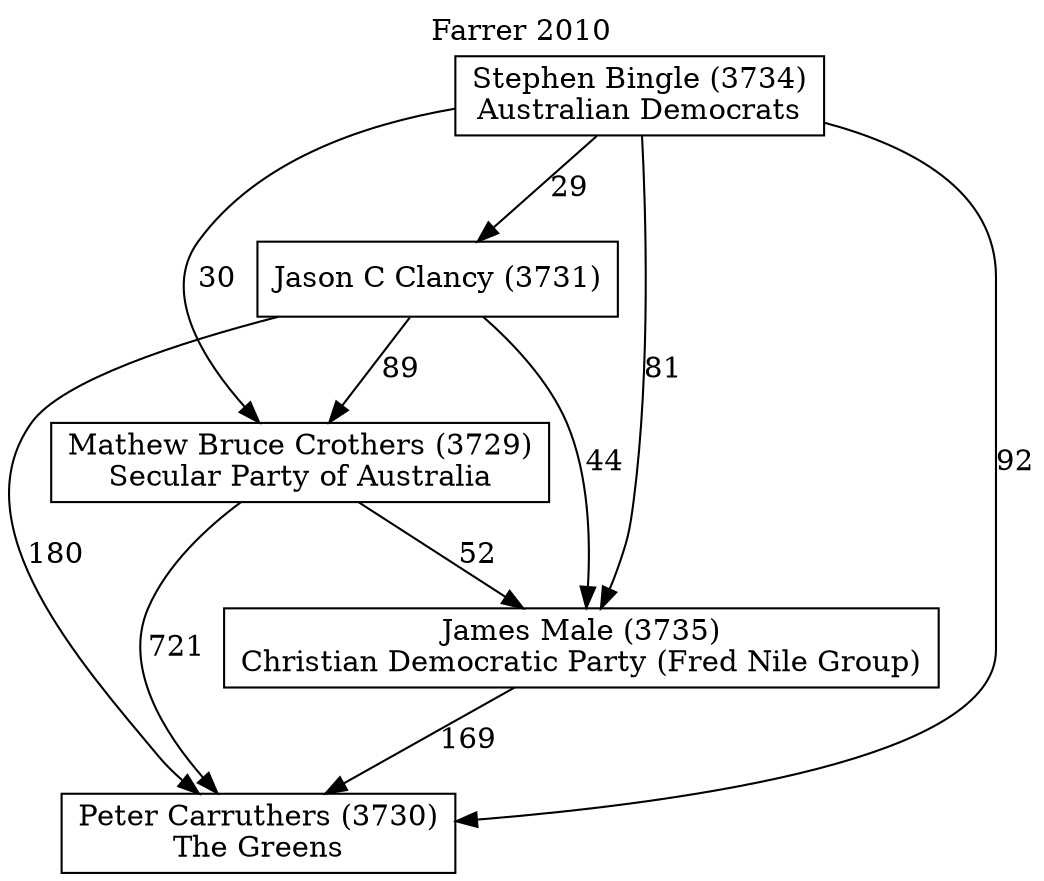 // House preference flow
digraph "Peter Carruthers (3730)_Farrer_2010" {
	graph [label="Farrer 2010" labelloc=t mclimit=10]
	node [shape=box]
	"James Male (3735)" [label="James Male (3735)
Christian Democratic Party (Fred Nile Group)"]
	"Jason C Clancy (3731)" [label="Jason C Clancy (3731)
"]
	"Mathew Bruce Crothers (3729)" [label="Mathew Bruce Crothers (3729)
Secular Party of Australia"]
	"Peter Carruthers (3730)" [label="Peter Carruthers (3730)
The Greens"]
	"Stephen Bingle (3734)" [label="Stephen Bingle (3734)
Australian Democrats"]
	"James Male (3735)" -> "Peter Carruthers (3730)" [label=169]
	"Jason C Clancy (3731)" -> "James Male (3735)" [label=44]
	"Jason C Clancy (3731)" -> "Mathew Bruce Crothers (3729)" [label=89]
	"Jason C Clancy (3731)" -> "Peter Carruthers (3730)" [label=180]
	"Mathew Bruce Crothers (3729)" -> "James Male (3735)" [label=52]
	"Mathew Bruce Crothers (3729)" -> "Peter Carruthers (3730)" [label=721]
	"Stephen Bingle (3734)" -> "James Male (3735)" [label=81]
	"Stephen Bingle (3734)" -> "Jason C Clancy (3731)" [label=29]
	"Stephen Bingle (3734)" -> "Mathew Bruce Crothers (3729)" [label=30]
	"Stephen Bingle (3734)" -> "Peter Carruthers (3730)" [label=92]
}
